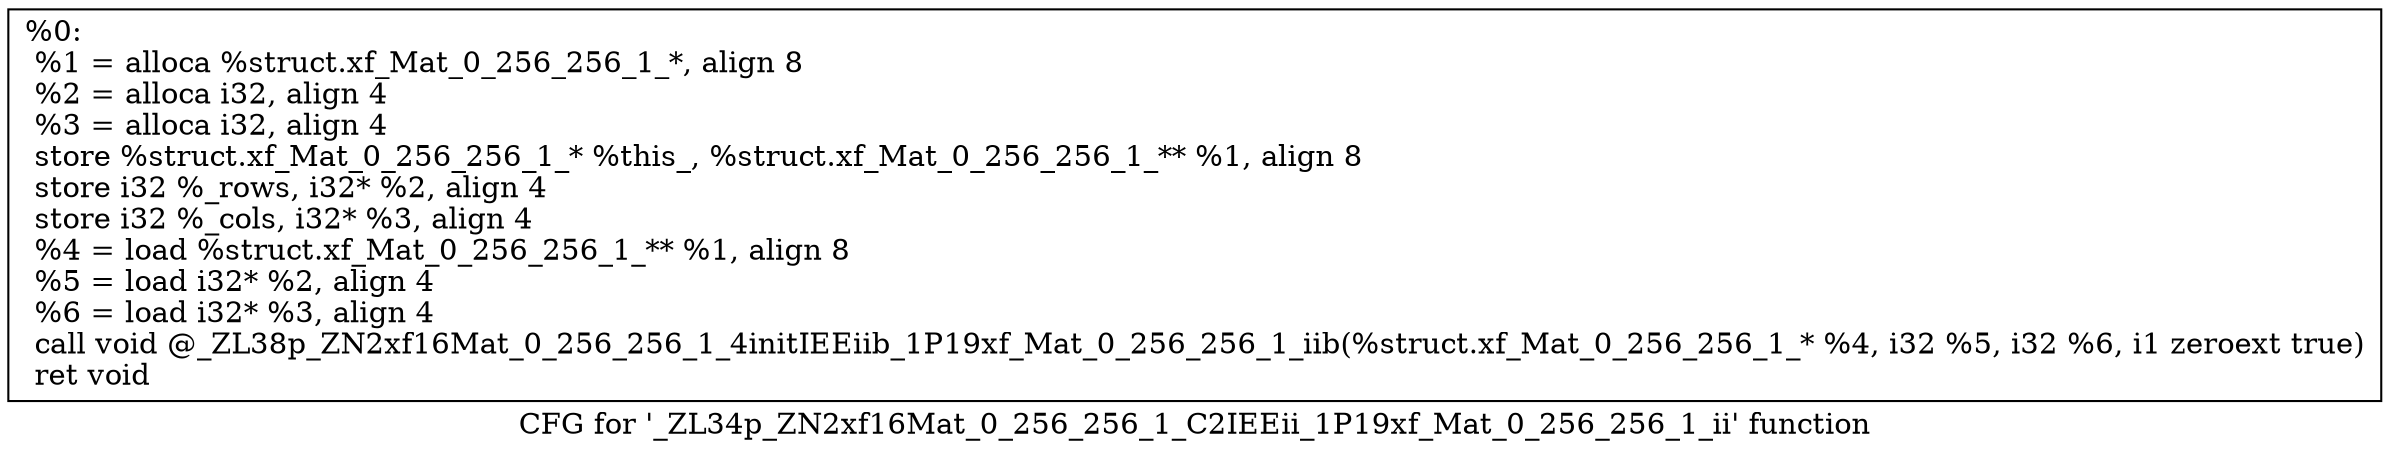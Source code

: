 digraph "CFG for '_ZL34p_ZN2xf16Mat_0_256_256_1_C2IEEii_1P19xf_Mat_0_256_256_1_ii' function" {
	label="CFG for '_ZL34p_ZN2xf16Mat_0_256_256_1_C2IEEii_1P19xf_Mat_0_256_256_1_ii' function";

	Node0x182ad90 [shape=record,label="{%0:\l  %1 = alloca %struct.xf_Mat_0_256_256_1_*, align 8\l  %2 = alloca i32, align 4\l  %3 = alloca i32, align 4\l  store %struct.xf_Mat_0_256_256_1_* %this_, %struct.xf_Mat_0_256_256_1_** %1, align 8\l  store i32 %_rows, i32* %2, align 4\l  store i32 %_cols, i32* %3, align 4\l  %4 = load %struct.xf_Mat_0_256_256_1_** %1, align 8\l  %5 = load i32* %2, align 4\l  %6 = load i32* %3, align 4\l  call void @_ZL38p_ZN2xf16Mat_0_256_256_1_4initIEEiib_1P19xf_Mat_0_256_256_1_iib(%struct.xf_Mat_0_256_256_1_* %4, i32 %5, i32 %6, i1 zeroext true)\l  ret void\l}"];
}
